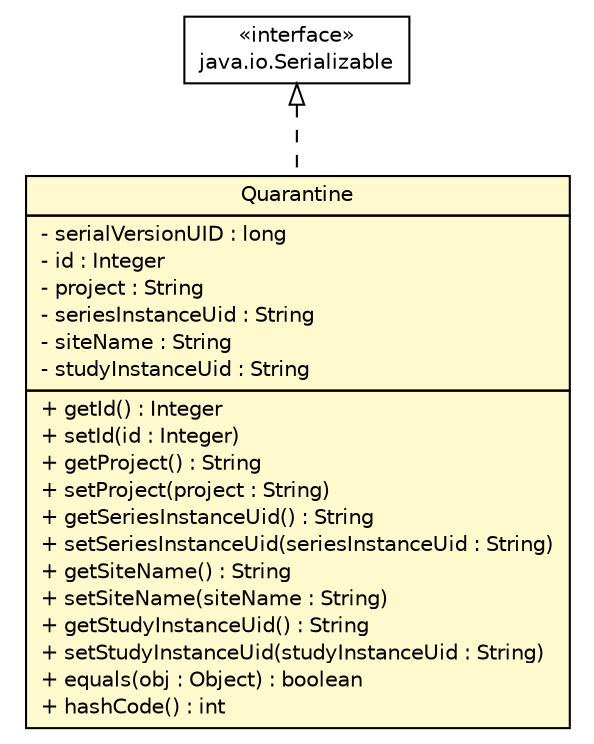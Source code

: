 #!/usr/local/bin/dot
#
# Class diagram 
# Generated by UmlGraph version 4.8 (http://www.spinellis.gr/sw/umlgraph)
#

digraph G {
	edge [fontname="Helvetica",fontsize=10,labelfontname="Helvetica",labelfontsize=10];
	node [fontname="Helvetica",fontsize=10,shape=plaintext];
	// gov.nih.nci.ncia.updateabledomain.Quarantine
	c61337 [label=<<table border="0" cellborder="1" cellspacing="0" cellpadding="2" port="p" bgcolor="lemonChiffon" href="./Quarantine.html">
		<tr><td><table border="0" cellspacing="0" cellpadding="1">
			<tr><td> Quarantine </td></tr>
		</table></td></tr>
		<tr><td><table border="0" cellspacing="0" cellpadding="1">
			<tr><td align="left"> - serialVersionUID : long </td></tr>
			<tr><td align="left"> - id : Integer </td></tr>
			<tr><td align="left"> - project : String </td></tr>
			<tr><td align="left"> - seriesInstanceUid : String </td></tr>
			<tr><td align="left"> - siteName : String </td></tr>
			<tr><td align="left"> - studyInstanceUid : String </td></tr>
		</table></td></tr>
		<tr><td><table border="0" cellspacing="0" cellpadding="1">
			<tr><td align="left"> + getId() : Integer </td></tr>
			<tr><td align="left"> + setId(id : Integer) </td></tr>
			<tr><td align="left"> + getProject() : String </td></tr>
			<tr><td align="left"> + setProject(project : String) </td></tr>
			<tr><td align="left"> + getSeriesInstanceUid() : String </td></tr>
			<tr><td align="left"> + setSeriesInstanceUid(seriesInstanceUid : String) </td></tr>
			<tr><td align="left"> + getSiteName() : String </td></tr>
			<tr><td align="left"> + setSiteName(siteName : String) </td></tr>
			<tr><td align="left"> + getStudyInstanceUid() : String </td></tr>
			<tr><td align="left"> + setStudyInstanceUid(studyInstanceUid : String) </td></tr>
			<tr><td align="left"> + equals(obj : Object) : boolean </td></tr>
			<tr><td align="left"> + hashCode() : int </td></tr>
		</table></td></tr>
		</table>>, fontname="Helvetica", fontcolor="black", fontsize=10.0];
	//gov.nih.nci.ncia.updateabledomain.Quarantine implements java.io.Serializable
	c61374:p -> c61337:p [dir=back,arrowtail=empty,style=dashed];
	// java.io.Serializable
	c61374 [label=<<table border="0" cellborder="1" cellspacing="0" cellpadding="2" port="p" href="http://java.sun.com/j2se/1.4.2/docs/api/java/io/Serializable.html">
		<tr><td><table border="0" cellspacing="0" cellpadding="1">
			<tr><td> &laquo;interface&raquo; </td></tr>
			<tr><td> java.io.Serializable </td></tr>
		</table></td></tr>
		</table>>, fontname="Helvetica", fontcolor="black", fontsize=10.0];
}

